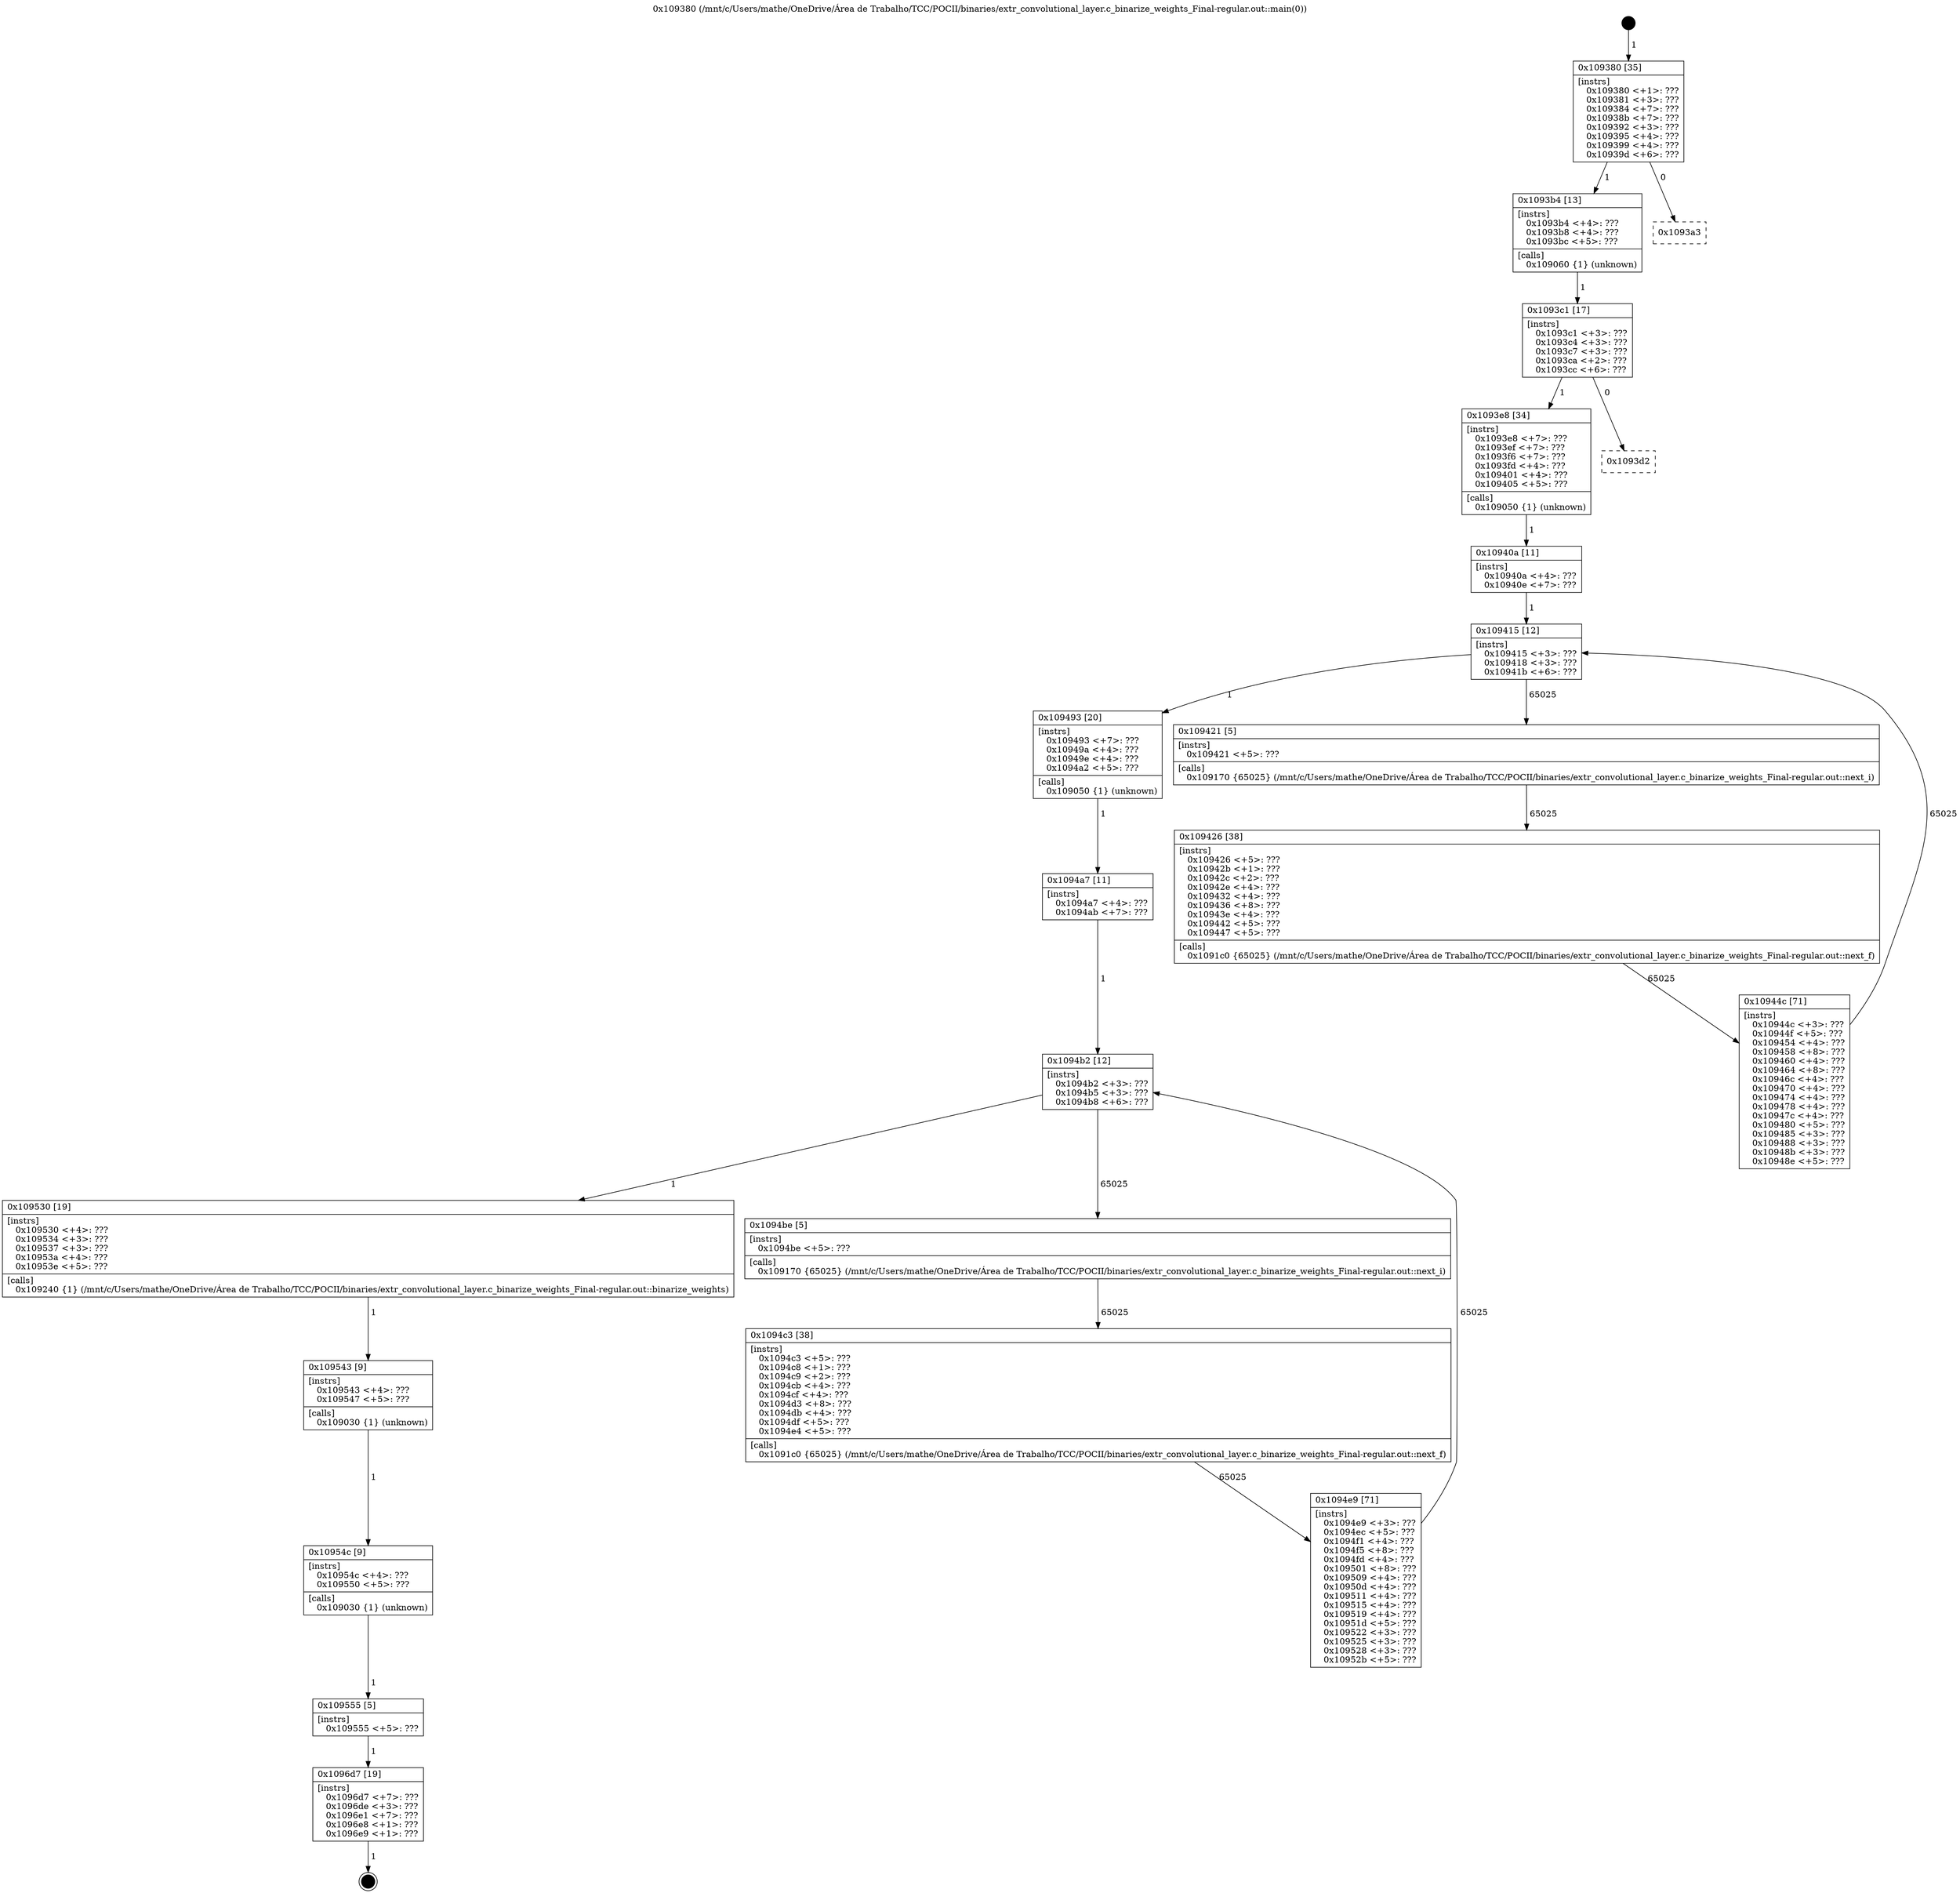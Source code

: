 digraph "0x109380" {
  label = "0x109380 (/mnt/c/Users/mathe/OneDrive/Área de Trabalho/TCC/POCII/binaries/extr_convolutional_layer.c_binarize_weights_Final-regular.out::main(0))"
  labelloc = "t"
  node[shape=record]

  Entry [label="",width=0.3,height=0.3,shape=circle,fillcolor=black,style=filled]
  "0x109380" [label="{
     0x109380 [35]\l
     | [instrs]\l
     &nbsp;&nbsp;0x109380 \<+1\>: ???\l
     &nbsp;&nbsp;0x109381 \<+3\>: ???\l
     &nbsp;&nbsp;0x109384 \<+7\>: ???\l
     &nbsp;&nbsp;0x10938b \<+7\>: ???\l
     &nbsp;&nbsp;0x109392 \<+3\>: ???\l
     &nbsp;&nbsp;0x109395 \<+4\>: ???\l
     &nbsp;&nbsp;0x109399 \<+4\>: ???\l
     &nbsp;&nbsp;0x10939d \<+6\>: ???\l
  }"]
  "0x1093b4" [label="{
     0x1093b4 [13]\l
     | [instrs]\l
     &nbsp;&nbsp;0x1093b4 \<+4\>: ???\l
     &nbsp;&nbsp;0x1093b8 \<+4\>: ???\l
     &nbsp;&nbsp;0x1093bc \<+5\>: ???\l
     | [calls]\l
     &nbsp;&nbsp;0x109060 \{1\} (unknown)\l
  }"]
  "0x1093a3" [label="{
     0x1093a3\l
  }", style=dashed]
  "0x1093c1" [label="{
     0x1093c1 [17]\l
     | [instrs]\l
     &nbsp;&nbsp;0x1093c1 \<+3\>: ???\l
     &nbsp;&nbsp;0x1093c4 \<+3\>: ???\l
     &nbsp;&nbsp;0x1093c7 \<+3\>: ???\l
     &nbsp;&nbsp;0x1093ca \<+2\>: ???\l
     &nbsp;&nbsp;0x1093cc \<+6\>: ???\l
  }"]
  "0x1093e8" [label="{
     0x1093e8 [34]\l
     | [instrs]\l
     &nbsp;&nbsp;0x1093e8 \<+7\>: ???\l
     &nbsp;&nbsp;0x1093ef \<+7\>: ???\l
     &nbsp;&nbsp;0x1093f6 \<+7\>: ???\l
     &nbsp;&nbsp;0x1093fd \<+4\>: ???\l
     &nbsp;&nbsp;0x109401 \<+4\>: ???\l
     &nbsp;&nbsp;0x109405 \<+5\>: ???\l
     | [calls]\l
     &nbsp;&nbsp;0x109050 \{1\} (unknown)\l
  }"]
  "0x1093d2" [label="{
     0x1093d2\l
  }", style=dashed]
  "0x109415" [label="{
     0x109415 [12]\l
     | [instrs]\l
     &nbsp;&nbsp;0x109415 \<+3\>: ???\l
     &nbsp;&nbsp;0x109418 \<+3\>: ???\l
     &nbsp;&nbsp;0x10941b \<+6\>: ???\l
  }"]
  "0x109493" [label="{
     0x109493 [20]\l
     | [instrs]\l
     &nbsp;&nbsp;0x109493 \<+7\>: ???\l
     &nbsp;&nbsp;0x10949a \<+4\>: ???\l
     &nbsp;&nbsp;0x10949e \<+4\>: ???\l
     &nbsp;&nbsp;0x1094a2 \<+5\>: ???\l
     | [calls]\l
     &nbsp;&nbsp;0x109050 \{1\} (unknown)\l
  }"]
  "0x109421" [label="{
     0x109421 [5]\l
     | [instrs]\l
     &nbsp;&nbsp;0x109421 \<+5\>: ???\l
     | [calls]\l
     &nbsp;&nbsp;0x109170 \{65025\} (/mnt/c/Users/mathe/OneDrive/Área de Trabalho/TCC/POCII/binaries/extr_convolutional_layer.c_binarize_weights_Final-regular.out::next_i)\l
  }"]
  "0x109426" [label="{
     0x109426 [38]\l
     | [instrs]\l
     &nbsp;&nbsp;0x109426 \<+5\>: ???\l
     &nbsp;&nbsp;0x10942b \<+1\>: ???\l
     &nbsp;&nbsp;0x10942c \<+2\>: ???\l
     &nbsp;&nbsp;0x10942e \<+4\>: ???\l
     &nbsp;&nbsp;0x109432 \<+4\>: ???\l
     &nbsp;&nbsp;0x109436 \<+8\>: ???\l
     &nbsp;&nbsp;0x10943e \<+4\>: ???\l
     &nbsp;&nbsp;0x109442 \<+5\>: ???\l
     &nbsp;&nbsp;0x109447 \<+5\>: ???\l
     | [calls]\l
     &nbsp;&nbsp;0x1091c0 \{65025\} (/mnt/c/Users/mathe/OneDrive/Área de Trabalho/TCC/POCII/binaries/extr_convolutional_layer.c_binarize_weights_Final-regular.out::next_f)\l
  }"]
  "0x10944c" [label="{
     0x10944c [71]\l
     | [instrs]\l
     &nbsp;&nbsp;0x10944c \<+3\>: ???\l
     &nbsp;&nbsp;0x10944f \<+5\>: ???\l
     &nbsp;&nbsp;0x109454 \<+4\>: ???\l
     &nbsp;&nbsp;0x109458 \<+8\>: ???\l
     &nbsp;&nbsp;0x109460 \<+4\>: ???\l
     &nbsp;&nbsp;0x109464 \<+8\>: ???\l
     &nbsp;&nbsp;0x10946c \<+4\>: ???\l
     &nbsp;&nbsp;0x109470 \<+4\>: ???\l
     &nbsp;&nbsp;0x109474 \<+4\>: ???\l
     &nbsp;&nbsp;0x109478 \<+4\>: ???\l
     &nbsp;&nbsp;0x10947c \<+4\>: ???\l
     &nbsp;&nbsp;0x109480 \<+5\>: ???\l
     &nbsp;&nbsp;0x109485 \<+3\>: ???\l
     &nbsp;&nbsp;0x109488 \<+3\>: ???\l
     &nbsp;&nbsp;0x10948b \<+3\>: ???\l
     &nbsp;&nbsp;0x10948e \<+5\>: ???\l
  }"]
  "0x10940a" [label="{
     0x10940a [11]\l
     | [instrs]\l
     &nbsp;&nbsp;0x10940a \<+4\>: ???\l
     &nbsp;&nbsp;0x10940e \<+7\>: ???\l
  }"]
  "0x1094b2" [label="{
     0x1094b2 [12]\l
     | [instrs]\l
     &nbsp;&nbsp;0x1094b2 \<+3\>: ???\l
     &nbsp;&nbsp;0x1094b5 \<+3\>: ???\l
     &nbsp;&nbsp;0x1094b8 \<+6\>: ???\l
  }"]
  "0x109530" [label="{
     0x109530 [19]\l
     | [instrs]\l
     &nbsp;&nbsp;0x109530 \<+4\>: ???\l
     &nbsp;&nbsp;0x109534 \<+3\>: ???\l
     &nbsp;&nbsp;0x109537 \<+3\>: ???\l
     &nbsp;&nbsp;0x10953a \<+4\>: ???\l
     &nbsp;&nbsp;0x10953e \<+5\>: ???\l
     | [calls]\l
     &nbsp;&nbsp;0x109240 \{1\} (/mnt/c/Users/mathe/OneDrive/Área de Trabalho/TCC/POCII/binaries/extr_convolutional_layer.c_binarize_weights_Final-regular.out::binarize_weights)\l
  }"]
  "0x1094be" [label="{
     0x1094be [5]\l
     | [instrs]\l
     &nbsp;&nbsp;0x1094be \<+5\>: ???\l
     | [calls]\l
     &nbsp;&nbsp;0x109170 \{65025\} (/mnt/c/Users/mathe/OneDrive/Área de Trabalho/TCC/POCII/binaries/extr_convolutional_layer.c_binarize_weights_Final-regular.out::next_i)\l
  }"]
  "0x1094c3" [label="{
     0x1094c3 [38]\l
     | [instrs]\l
     &nbsp;&nbsp;0x1094c3 \<+5\>: ???\l
     &nbsp;&nbsp;0x1094c8 \<+1\>: ???\l
     &nbsp;&nbsp;0x1094c9 \<+2\>: ???\l
     &nbsp;&nbsp;0x1094cb \<+4\>: ???\l
     &nbsp;&nbsp;0x1094cf \<+4\>: ???\l
     &nbsp;&nbsp;0x1094d3 \<+8\>: ???\l
     &nbsp;&nbsp;0x1094db \<+4\>: ???\l
     &nbsp;&nbsp;0x1094df \<+5\>: ???\l
     &nbsp;&nbsp;0x1094e4 \<+5\>: ???\l
     | [calls]\l
     &nbsp;&nbsp;0x1091c0 \{65025\} (/mnt/c/Users/mathe/OneDrive/Área de Trabalho/TCC/POCII/binaries/extr_convolutional_layer.c_binarize_weights_Final-regular.out::next_f)\l
  }"]
  "0x1094e9" [label="{
     0x1094e9 [71]\l
     | [instrs]\l
     &nbsp;&nbsp;0x1094e9 \<+3\>: ???\l
     &nbsp;&nbsp;0x1094ec \<+5\>: ???\l
     &nbsp;&nbsp;0x1094f1 \<+4\>: ???\l
     &nbsp;&nbsp;0x1094f5 \<+8\>: ???\l
     &nbsp;&nbsp;0x1094fd \<+4\>: ???\l
     &nbsp;&nbsp;0x109501 \<+8\>: ???\l
     &nbsp;&nbsp;0x109509 \<+4\>: ???\l
     &nbsp;&nbsp;0x10950d \<+4\>: ???\l
     &nbsp;&nbsp;0x109511 \<+4\>: ???\l
     &nbsp;&nbsp;0x109515 \<+4\>: ???\l
     &nbsp;&nbsp;0x109519 \<+4\>: ???\l
     &nbsp;&nbsp;0x10951d \<+5\>: ???\l
     &nbsp;&nbsp;0x109522 \<+3\>: ???\l
     &nbsp;&nbsp;0x109525 \<+3\>: ???\l
     &nbsp;&nbsp;0x109528 \<+3\>: ???\l
     &nbsp;&nbsp;0x10952b \<+5\>: ???\l
  }"]
  "0x1094a7" [label="{
     0x1094a7 [11]\l
     | [instrs]\l
     &nbsp;&nbsp;0x1094a7 \<+4\>: ???\l
     &nbsp;&nbsp;0x1094ab \<+7\>: ???\l
  }"]
  "0x109543" [label="{
     0x109543 [9]\l
     | [instrs]\l
     &nbsp;&nbsp;0x109543 \<+4\>: ???\l
     &nbsp;&nbsp;0x109547 \<+5\>: ???\l
     | [calls]\l
     &nbsp;&nbsp;0x109030 \{1\} (unknown)\l
  }"]
  "0x10954c" [label="{
     0x10954c [9]\l
     | [instrs]\l
     &nbsp;&nbsp;0x10954c \<+4\>: ???\l
     &nbsp;&nbsp;0x109550 \<+5\>: ???\l
     | [calls]\l
     &nbsp;&nbsp;0x109030 \{1\} (unknown)\l
  }"]
  "0x109555" [label="{
     0x109555 [5]\l
     | [instrs]\l
     &nbsp;&nbsp;0x109555 \<+5\>: ???\l
  }"]
  "0x1096d7" [label="{
     0x1096d7 [19]\l
     | [instrs]\l
     &nbsp;&nbsp;0x1096d7 \<+7\>: ???\l
     &nbsp;&nbsp;0x1096de \<+3\>: ???\l
     &nbsp;&nbsp;0x1096e1 \<+7\>: ???\l
     &nbsp;&nbsp;0x1096e8 \<+1\>: ???\l
     &nbsp;&nbsp;0x1096e9 \<+1\>: ???\l
  }"]
  Exit [label="",width=0.3,height=0.3,shape=circle,fillcolor=black,style=filled,peripheries=2]
  Entry -> "0x109380" [label=" 1"]
  "0x109380" -> "0x1093b4" [label=" 1"]
  "0x109380" -> "0x1093a3" [label=" 0"]
  "0x1093b4" -> "0x1093c1" [label=" 1"]
  "0x1093c1" -> "0x1093e8" [label=" 1"]
  "0x1093c1" -> "0x1093d2" [label=" 0"]
  "0x1093e8" -> "0x10940a" [label=" 1"]
  "0x109415" -> "0x109493" [label=" 1"]
  "0x109415" -> "0x109421" [label=" 65025"]
  "0x109421" -> "0x109426" [label=" 65025"]
  "0x109426" -> "0x10944c" [label=" 65025"]
  "0x10940a" -> "0x109415" [label=" 1"]
  "0x10944c" -> "0x109415" [label=" 65025"]
  "0x109493" -> "0x1094a7" [label=" 1"]
  "0x1094b2" -> "0x109530" [label=" 1"]
  "0x1094b2" -> "0x1094be" [label=" 65025"]
  "0x1094be" -> "0x1094c3" [label=" 65025"]
  "0x1094c3" -> "0x1094e9" [label=" 65025"]
  "0x1094a7" -> "0x1094b2" [label=" 1"]
  "0x1094e9" -> "0x1094b2" [label=" 65025"]
  "0x109530" -> "0x109543" [label=" 1"]
  "0x109543" -> "0x10954c" [label=" 1"]
  "0x10954c" -> "0x109555" [label=" 1"]
  "0x109555" -> "0x1096d7" [label=" 1"]
  "0x1096d7" -> Exit [label=" 1"]
}
